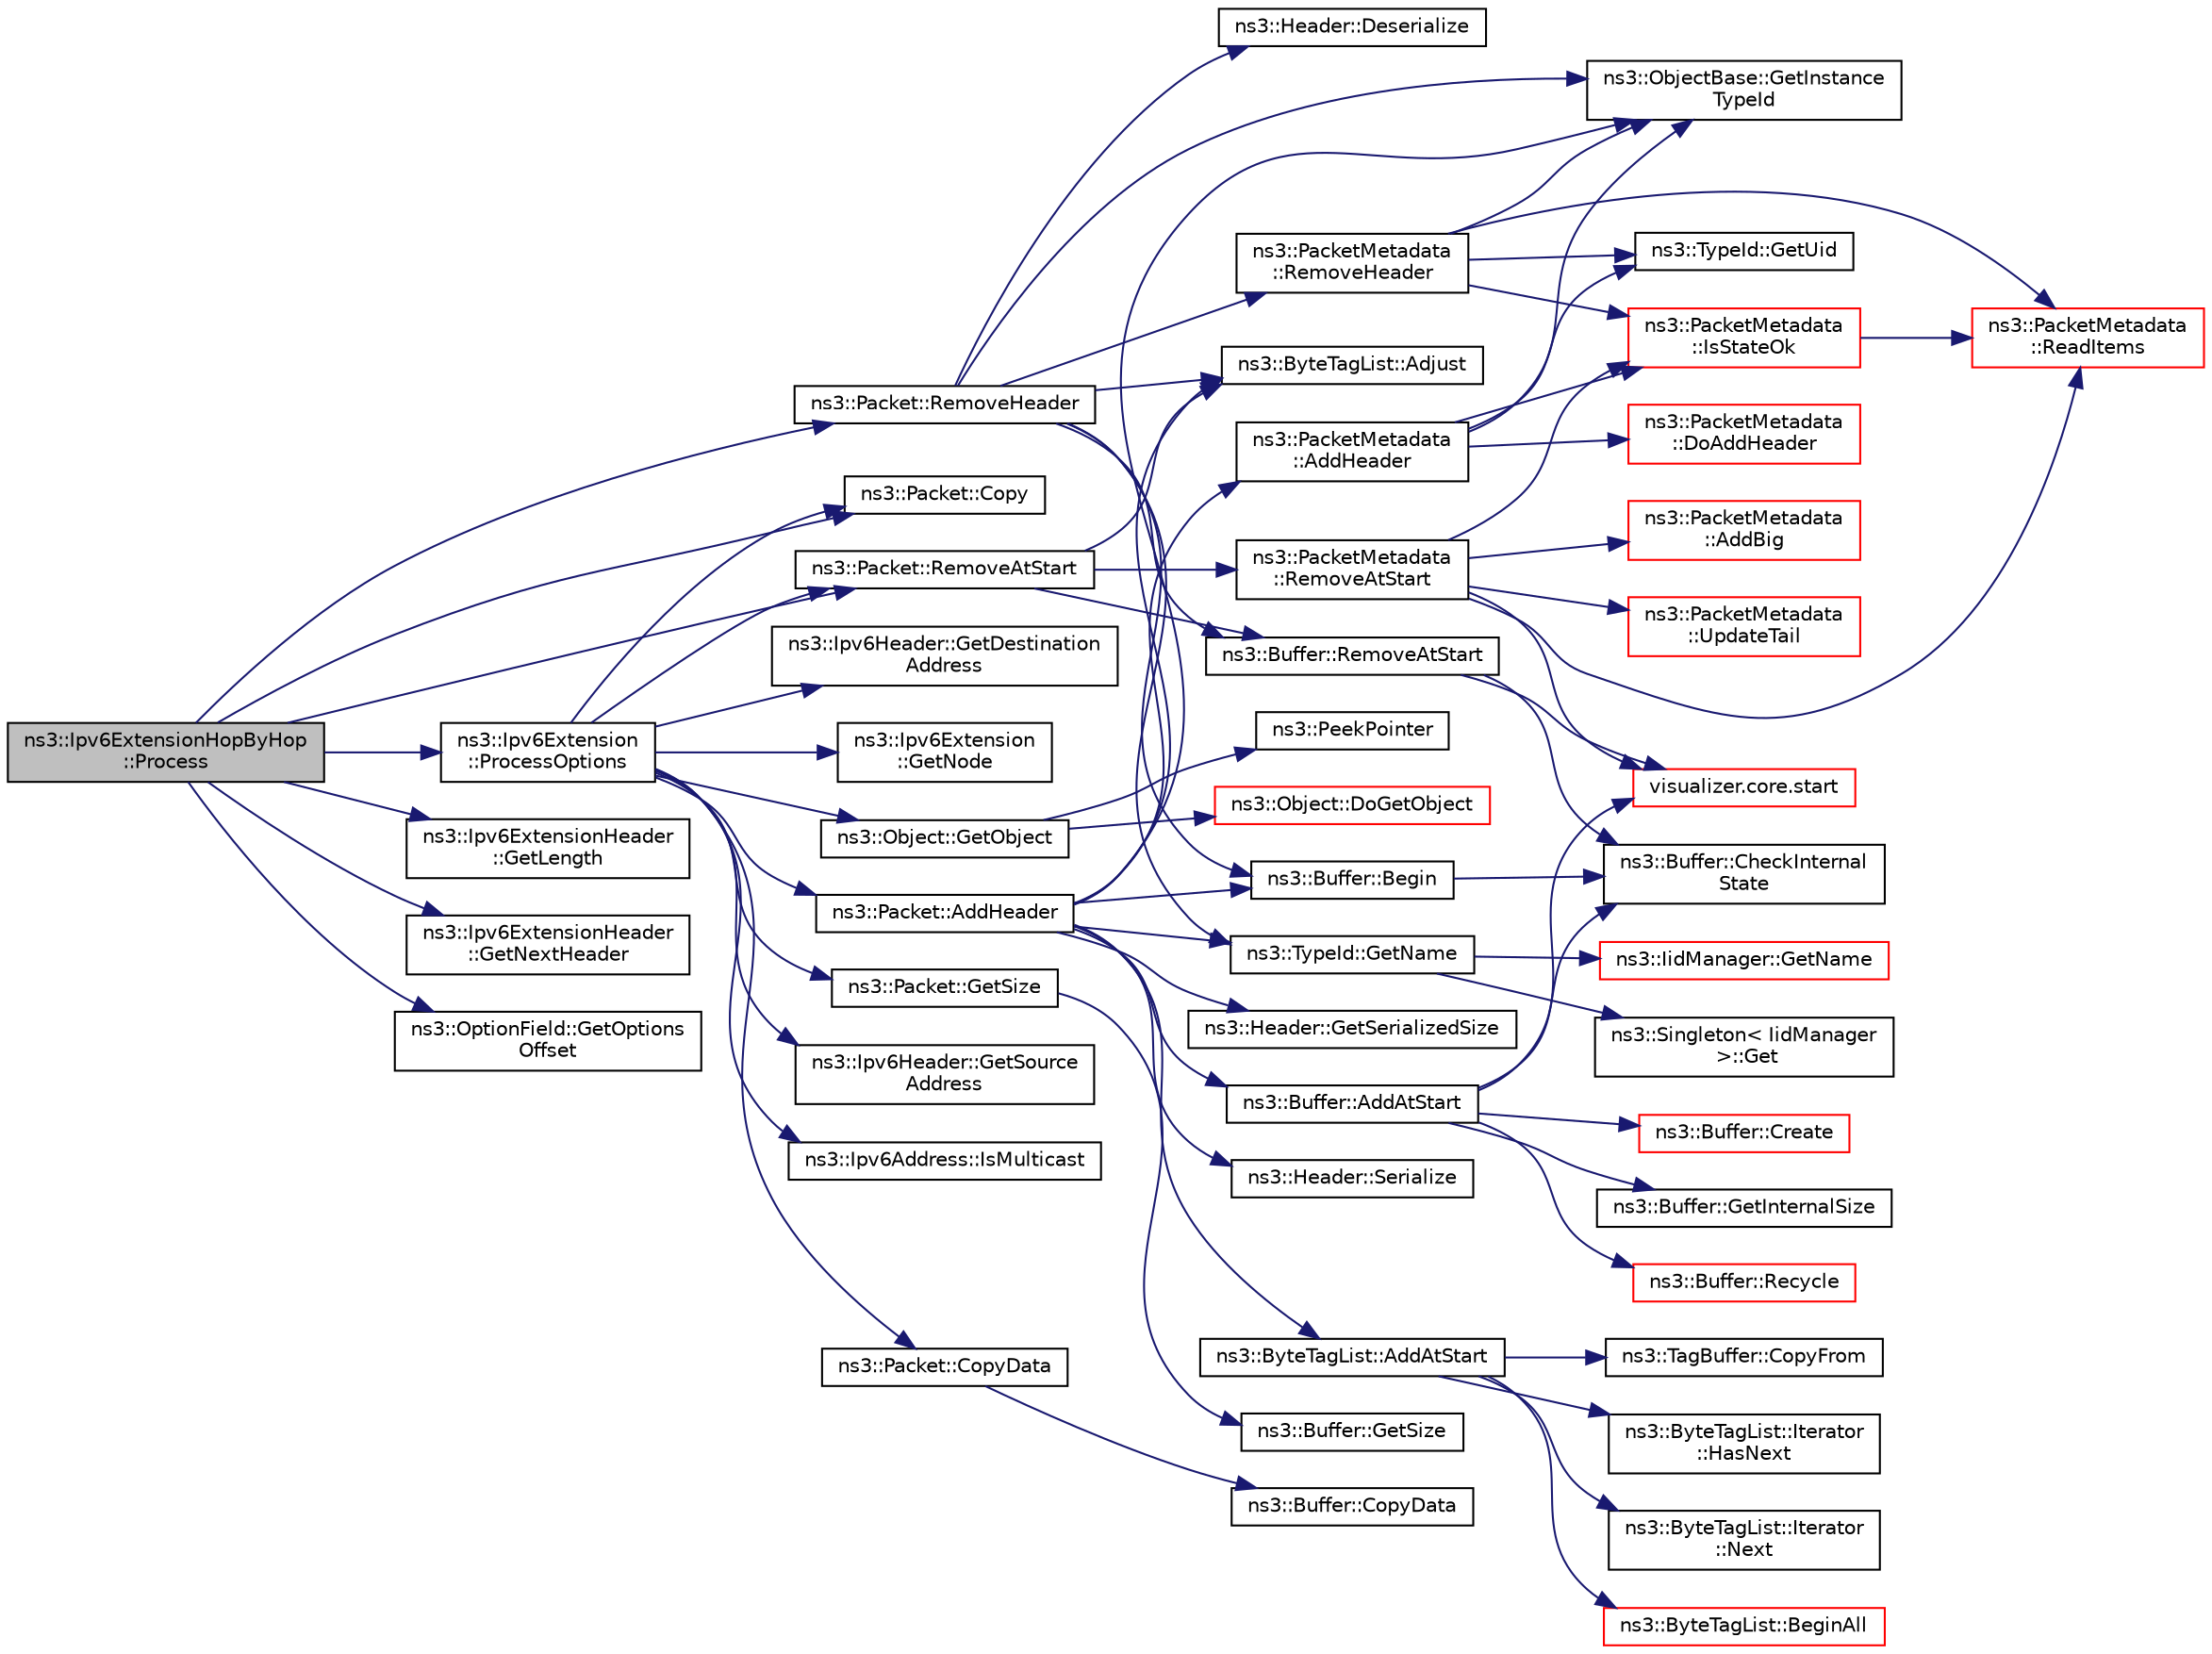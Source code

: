 digraph "ns3::Ipv6ExtensionHopByHop::Process"
{
 // LATEX_PDF_SIZE
  edge [fontname="Helvetica",fontsize="10",labelfontname="Helvetica",labelfontsize="10"];
  node [fontname="Helvetica",fontsize="10",shape=record];
  rankdir="LR";
  Node1 [label="ns3::Ipv6ExtensionHopByHop\l::Process",height=0.2,width=0.4,color="black", fillcolor="grey75", style="filled", fontcolor="black",tooltip="Process method Called from Ipv6L3Protocol::Receive."];
  Node1 -> Node2 [color="midnightblue",fontsize="10",style="solid",fontname="Helvetica"];
  Node2 [label="ns3::Packet::Copy",height=0.2,width=0.4,color="black", fillcolor="white", style="filled",URL="$classns3_1_1_packet.html#afb38be706cfc761bc1c0591f595fc1b7",tooltip="performs a COW copy of the packet."];
  Node1 -> Node3 [color="midnightblue",fontsize="10",style="solid",fontname="Helvetica"];
  Node3 [label="ns3::Ipv6ExtensionHeader\l::GetLength",height=0.2,width=0.4,color="black", fillcolor="white", style="filled",URL="$classns3_1_1_ipv6_extension_header.html#a3c0ccd2b44535f3d11da824833b900d7",tooltip="Get the length of the extension."];
  Node1 -> Node4 [color="midnightblue",fontsize="10",style="solid",fontname="Helvetica"];
  Node4 [label="ns3::Ipv6ExtensionHeader\l::GetNextHeader",height=0.2,width=0.4,color="black", fillcolor="white", style="filled",URL="$classns3_1_1_ipv6_extension_header.html#adbc7bbdf8e1008ae49433e768afd1c3b",tooltip="Get the next header."];
  Node1 -> Node5 [color="midnightblue",fontsize="10",style="solid",fontname="Helvetica"];
  Node5 [label="ns3::OptionField::GetOptions\lOffset",height=0.2,width=0.4,color="black", fillcolor="white", style="filled",URL="$classns3_1_1_option_field.html#a7b4259c6189a99ee4cb6ebb59de206e9",tooltip="Get the offset where the options begin, measured from the start of the extension header."];
  Node1 -> Node6 [color="midnightblue",fontsize="10",style="solid",fontname="Helvetica"];
  Node6 [label="ns3::Ipv6Extension\l::ProcessOptions",height=0.2,width=0.4,color="black", fillcolor="white", style="filled",URL="$classns3_1_1_ipv6_extension.html#adb5bf5cc46ab4c1936c0641ad4fd7a07",tooltip="Process options Called by implementing classes to process the options."];
  Node6 -> Node7 [color="midnightblue",fontsize="10",style="solid",fontname="Helvetica"];
  Node7 [label="ns3::Packet::AddHeader",height=0.2,width=0.4,color="black", fillcolor="white", style="filled",URL="$classns3_1_1_packet.html#a465108c595a0bc592095cbcab1832ed8",tooltip="Add header to this packet."];
  Node7 -> Node8 [color="midnightblue",fontsize="10",style="solid",fontname="Helvetica"];
  Node8 [label="ns3::ByteTagList::AddAtStart",height=0.2,width=0.4,color="black", fillcolor="white", style="filled",URL="$classns3_1_1_byte_tag_list.html#acb4563fbe4299c55af41ba7a166b71d5",tooltip="Make sure that all offsets are bigger than prependOffset which represents the location where new byte..."];
  Node8 -> Node9 [color="midnightblue",fontsize="10",style="solid",fontname="Helvetica"];
  Node9 [label="ns3::ByteTagList::BeginAll",height=0.2,width=0.4,color="red", fillcolor="white", style="filled",URL="$classns3_1_1_byte_tag_list.html#ab1d2c5671ea01900fa9ef58e33d1e739",tooltip="Returns an iterator pointing to the very first tag in this list."];
  Node8 -> Node11 [color="midnightblue",fontsize="10",style="solid",fontname="Helvetica"];
  Node11 [label="ns3::TagBuffer::CopyFrom",height=0.2,width=0.4,color="black", fillcolor="white", style="filled",URL="$classns3_1_1_tag_buffer.html#afe07a9e117449ff5b5d5857291671349",tooltip="Copy the nternal structure of another TagBuffer."];
  Node8 -> Node12 [color="midnightblue",fontsize="10",style="solid",fontname="Helvetica"];
  Node12 [label="ns3::ByteTagList::Iterator\l::HasNext",height=0.2,width=0.4,color="black", fillcolor="white", style="filled",URL="$classns3_1_1_byte_tag_list_1_1_iterator.html#a44e33e812e3eba4fdc168e36380853af",tooltip="Used to determine if the iterator is at the end of the byteTagList."];
  Node8 -> Node13 [color="midnightblue",fontsize="10",style="solid",fontname="Helvetica"];
  Node13 [label="ns3::ByteTagList::Iterator\l::Next",height=0.2,width=0.4,color="black", fillcolor="white", style="filled",URL="$classns3_1_1_byte_tag_list_1_1_iterator.html#af521864d800baab1d9c5262f59ce4433",tooltip="Returns the next Item from the ByteTagList."];
  Node7 -> Node14 [color="midnightblue",fontsize="10",style="solid",fontname="Helvetica"];
  Node14 [label="ns3::Buffer::AddAtStart",height=0.2,width=0.4,color="black", fillcolor="white", style="filled",URL="$classns3_1_1_buffer.html#a8abd8164c3671d3dadc98fc66fade7b1",tooltip=" "];
  Node14 -> Node15 [color="midnightblue",fontsize="10",style="solid",fontname="Helvetica"];
  Node15 [label="ns3::Buffer::CheckInternal\lState",height=0.2,width=0.4,color="black", fillcolor="white", style="filled",URL="$classns3_1_1_buffer.html#a200897ee202518b0d2bf91ead4e82be9",tooltip="Checks the internal buffer structures consistency."];
  Node14 -> Node16 [color="midnightblue",fontsize="10",style="solid",fontname="Helvetica"];
  Node16 [label="ns3::Buffer::Create",height=0.2,width=0.4,color="red", fillcolor="white", style="filled",URL="$classns3_1_1_buffer.html#a340c9888e35cf55d024808adfbd75913",tooltip="Create a buffer data storage."];
  Node14 -> Node19 [color="midnightblue",fontsize="10",style="solid",fontname="Helvetica"];
  Node19 [label="ns3::Buffer::GetInternalSize",height=0.2,width=0.4,color="black", fillcolor="white", style="filled",URL="$classns3_1_1_buffer.html#a1042168f1f6f3b24ad08a668662ab373",tooltip="Get the buffer real size."];
  Node14 -> Node20 [color="midnightblue",fontsize="10",style="solid",fontname="Helvetica"];
  Node20 [label="ns3::Buffer::Recycle",height=0.2,width=0.4,color="red", fillcolor="white", style="filled",URL="$classns3_1_1_buffer.html#aa14d4354b6de0c9d6044805f6503ecd2",tooltip="Recycle the buffer memory."];
  Node14 -> Node21 [color="midnightblue",fontsize="10",style="solid",fontname="Helvetica"];
  Node21 [label="visualizer.core.start",height=0.2,width=0.4,color="red", fillcolor="white", style="filled",URL="$namespacevisualizer_1_1core.html#a2a35e5d8a34af358b508dac8635754e0",tooltip=" "];
  Node7 -> Node24 [color="midnightblue",fontsize="10",style="solid",fontname="Helvetica"];
  Node24 [label="ns3::PacketMetadata\l::AddHeader",height=0.2,width=0.4,color="black", fillcolor="white", style="filled",URL="$classns3_1_1_packet_metadata.html#abdce736c4c5f647242f0808c0d2f9249",tooltip="Add an header."];
  Node24 -> Node25 [color="midnightblue",fontsize="10",style="solid",fontname="Helvetica"];
  Node25 [label="ns3::PacketMetadata\l::DoAddHeader",height=0.2,width=0.4,color="red", fillcolor="white", style="filled",URL="$classns3_1_1_packet_metadata.html#ae5ad09674e28733405c49b2655c51a5a",tooltip="Add an header."];
  Node24 -> Node37 [color="midnightblue",fontsize="10",style="solid",fontname="Helvetica"];
  Node37 [label="ns3::ObjectBase::GetInstance\lTypeId",height=0.2,width=0.4,color="black", fillcolor="white", style="filled",URL="$classns3_1_1_object_base.html#abe5b43a6f5b99a92a4c3122db31f06fb",tooltip="Get the most derived TypeId for this Object."];
  Node24 -> Node38 [color="midnightblue",fontsize="10",style="solid",fontname="Helvetica"];
  Node38 [label="ns3::TypeId::GetUid",height=0.2,width=0.4,color="black", fillcolor="white", style="filled",URL="$classns3_1_1_type_id.html#a429535085325d6f926724771446d9047",tooltip="Get the internal id of this TypeId."];
  Node24 -> Node39 [color="midnightblue",fontsize="10",style="solid",fontname="Helvetica"];
  Node39 [label="ns3::PacketMetadata\l::IsStateOk",height=0.2,width=0.4,color="red", fillcolor="white", style="filled",URL="$classns3_1_1_packet_metadata.html#a547dc7d09f1b2d41a28445a91c2fcf37",tooltip="Check if the metadata state is ok."];
  Node39 -> Node42 [color="midnightblue",fontsize="10",style="solid",fontname="Helvetica"];
  Node42 [label="ns3::PacketMetadata\l::ReadItems",height=0.2,width=0.4,color="red", fillcolor="white", style="filled",URL="$classns3_1_1_packet_metadata.html#a7fe144386274167b6aac05ac0a0cdf6f",tooltip="Read items."];
  Node7 -> Node44 [color="midnightblue",fontsize="10",style="solid",fontname="Helvetica"];
  Node44 [label="ns3::ByteTagList::Adjust",height=0.2,width=0.4,color="black", fillcolor="white", style="filled",URL="$classns3_1_1_byte_tag_list.html#a1fec06d7e6daaf8039cf2a148e4090f2",tooltip="Adjust the offsets stored internally by the adjustment delta."];
  Node7 -> Node45 [color="midnightblue",fontsize="10",style="solid",fontname="Helvetica"];
  Node45 [label="ns3::Buffer::Begin",height=0.2,width=0.4,color="black", fillcolor="white", style="filled",URL="$classns3_1_1_buffer.html#acb977a0179de9abe4e295ce22023b4ca",tooltip=" "];
  Node45 -> Node15 [color="midnightblue",fontsize="10",style="solid",fontname="Helvetica"];
  Node7 -> Node37 [color="midnightblue",fontsize="10",style="solid",fontname="Helvetica"];
  Node7 -> Node46 [color="midnightblue",fontsize="10",style="solid",fontname="Helvetica"];
  Node46 [label="ns3::TypeId::GetName",height=0.2,width=0.4,color="black", fillcolor="white", style="filled",URL="$classns3_1_1_type_id.html#abc4965475a579c2afdc668d7a7d58374",tooltip="Get the name."];
  Node46 -> Node47 [color="midnightblue",fontsize="10",style="solid",fontname="Helvetica"];
  Node47 [label="ns3::Singleton\< IidManager\l \>::Get",height=0.2,width=0.4,color="black", fillcolor="white", style="filled",URL="$classns3_1_1_singleton.html#a80a2cd3c25a27ea72add7a9f7a141ffa",tooltip="Get a pointer to the singleton instance."];
  Node46 -> Node48 [color="midnightblue",fontsize="10",style="solid",fontname="Helvetica"];
  Node48 [label="ns3::IidManager::GetName",height=0.2,width=0.4,color="red", fillcolor="white", style="filled",URL="$classns3_1_1_iid_manager.html#a6658aaa8120efd885e98addb76a6f1d4",tooltip="Get the name of a type id."];
  Node7 -> Node50 [color="midnightblue",fontsize="10",style="solid",fontname="Helvetica"];
  Node50 [label="ns3::Header::GetSerializedSize",height=0.2,width=0.4,color="black", fillcolor="white", style="filled",URL="$classns3_1_1_header.html#a6ef0497eabc1b1fb0ad42738eb73f934",tooltip=" "];
  Node7 -> Node51 [color="midnightblue",fontsize="10",style="solid",fontname="Helvetica"];
  Node51 [label="ns3::Header::Serialize",height=0.2,width=0.4,color="black", fillcolor="white", style="filled",URL="$classns3_1_1_header.html#afb61f1aac69ff8349a6bfe521fab5404",tooltip=" "];
  Node6 -> Node2 [color="midnightblue",fontsize="10",style="solid",fontname="Helvetica"];
  Node6 -> Node52 [color="midnightblue",fontsize="10",style="solid",fontname="Helvetica"];
  Node52 [label="ns3::Packet::CopyData",height=0.2,width=0.4,color="black", fillcolor="white", style="filled",URL="$classns3_1_1_packet.html#a5bafd70ccf970b10524e2d61afd39dc1",tooltip="Copy the packet contents to a byte buffer."];
  Node52 -> Node53 [color="midnightblue",fontsize="10",style="solid",fontname="Helvetica"];
  Node53 [label="ns3::Buffer::CopyData",height=0.2,width=0.4,color="black", fillcolor="white", style="filled",URL="$classns3_1_1_buffer.html#a767c8ec06a1307b569b9a5996dcacf91",tooltip="Copy the specified amount of data from the buffer to the given output stream."];
  Node6 -> Node54 [color="midnightblue",fontsize="10",style="solid",fontname="Helvetica"];
  Node54 [label="ns3::Ipv6Header::GetDestination\lAddress",height=0.2,width=0.4,color="black", fillcolor="white", style="filled",URL="$classns3_1_1_ipv6_header.html#a6f1681b5e31c57029b95255dc7553cb5",tooltip="Get the \"Destination address\" field."];
  Node6 -> Node55 [color="midnightblue",fontsize="10",style="solid",fontname="Helvetica"];
  Node55 [label="ns3::Ipv6Extension\l::GetNode",height=0.2,width=0.4,color="black", fillcolor="white", style="filled",URL="$classns3_1_1_ipv6_extension.html#a0d4b89a7ab296705d5ca0a6af7bfd482",tooltip="Get the node."];
  Node6 -> Node56 [color="midnightblue",fontsize="10",style="solid",fontname="Helvetica"];
  Node56 [label="ns3::Object::GetObject",height=0.2,width=0.4,color="black", fillcolor="white", style="filled",URL="$classns3_1_1_object.html#ad21f5401ff705cd29c37f931ea3afc18",tooltip="Get a pointer to the requested aggregated Object."];
  Node56 -> Node57 [color="midnightblue",fontsize="10",style="solid",fontname="Helvetica"];
  Node57 [label="ns3::Object::DoGetObject",height=0.2,width=0.4,color="red", fillcolor="white", style="filled",URL="$classns3_1_1_object.html#a7c009975f7c0994cb47a69f713745e0a",tooltip="Find an Object of TypeId tid in the aggregates of this Object."];
  Node56 -> Node68 [color="midnightblue",fontsize="10",style="solid",fontname="Helvetica"];
  Node68 [label="ns3::PeekPointer",height=0.2,width=0.4,color="black", fillcolor="white", style="filled",URL="$namespacens3.html#af2a7557fe9afdd98d8f6f8f6e412cf5a",tooltip=" "];
  Node6 -> Node69 [color="midnightblue",fontsize="10",style="solid",fontname="Helvetica"];
  Node69 [label="ns3::Packet::GetSize",height=0.2,width=0.4,color="black", fillcolor="white", style="filled",URL="$classns3_1_1_packet.html#afff7cb1ff518ee6dc0d424e10a5ad6ec",tooltip="Returns the the size in bytes of the packet (including the zero-filled initial payload)."];
  Node69 -> Node70 [color="midnightblue",fontsize="10",style="solid",fontname="Helvetica"];
  Node70 [label="ns3::Buffer::GetSize",height=0.2,width=0.4,color="black", fillcolor="white", style="filled",URL="$classns3_1_1_buffer.html#a60c9172d2b102f8856c81b2126c8b209",tooltip=" "];
  Node6 -> Node71 [color="midnightblue",fontsize="10",style="solid",fontname="Helvetica"];
  Node71 [label="ns3::Ipv6Header::GetSource\lAddress",height=0.2,width=0.4,color="black", fillcolor="white", style="filled",URL="$classns3_1_1_ipv6_header.html#a07d13db76e48e50eb613d69ae46c2ab0",tooltip="Get the \"Source address\" field."];
  Node6 -> Node72 [color="midnightblue",fontsize="10",style="solid",fontname="Helvetica"];
  Node72 [label="ns3::Ipv6Address::IsMulticast",height=0.2,width=0.4,color="black", fillcolor="white", style="filled",URL="$classns3_1_1_ipv6_address.html#a68f522d40b6db6d383848ea90bc47dd0",tooltip="If the IPv6 address is multicast (ff00::/8)."];
  Node6 -> Node73 [color="midnightblue",fontsize="10",style="solid",fontname="Helvetica"];
  Node73 [label="ns3::Packet::RemoveAtStart",height=0.2,width=0.4,color="black", fillcolor="white", style="filled",URL="$classns3_1_1_packet.html#a78aa207e7921dd2f9f7e0d0b7a1c730a",tooltip="Remove size bytes from the start of the current packet."];
  Node73 -> Node44 [color="midnightblue",fontsize="10",style="solid",fontname="Helvetica"];
  Node73 -> Node74 [color="midnightblue",fontsize="10",style="solid",fontname="Helvetica"];
  Node74 [label="ns3::Buffer::RemoveAtStart",height=0.2,width=0.4,color="black", fillcolor="white", style="filled",URL="$classns3_1_1_buffer.html#adeecbb3e8f518aec6fee0437578ade4b",tooltip=" "];
  Node74 -> Node15 [color="midnightblue",fontsize="10",style="solid",fontname="Helvetica"];
  Node74 -> Node21 [color="midnightblue",fontsize="10",style="solid",fontname="Helvetica"];
  Node73 -> Node75 [color="midnightblue",fontsize="10",style="solid",fontname="Helvetica"];
  Node75 [label="ns3::PacketMetadata\l::RemoveAtStart",height=0.2,width=0.4,color="black", fillcolor="white", style="filled",URL="$classns3_1_1_packet_metadata.html#a9a0300e7ae709f269d59b6733e590d56",tooltip="Remove a chunk of metadata at the metadata start."];
  Node75 -> Node76 [color="midnightblue",fontsize="10",style="solid",fontname="Helvetica"];
  Node76 [label="ns3::PacketMetadata\l::AddBig",height=0.2,width=0.4,color="red", fillcolor="white", style="filled",URL="$classns3_1_1_packet_metadata.html#ae89a0bf5e3dcd624bd37bc8ca67544da",tooltip="Add a \"Big\" Item (a SmallItem plus an ExtraItem)"];
  Node75 -> Node39 [color="midnightblue",fontsize="10",style="solid",fontname="Helvetica"];
  Node75 -> Node42 [color="midnightblue",fontsize="10",style="solid",fontname="Helvetica"];
  Node75 -> Node21 [color="midnightblue",fontsize="10",style="solid",fontname="Helvetica"];
  Node75 -> Node78 [color="midnightblue",fontsize="10",style="solid",fontname="Helvetica"];
  Node78 [label="ns3::PacketMetadata\l::UpdateTail",height=0.2,width=0.4,color="red", fillcolor="white", style="filled",URL="$classns3_1_1_packet_metadata.html#ad975bb9c1c0a6875ccc2309f071c5b55",tooltip="Update the tail."];
  Node1 -> Node73 [color="midnightblue",fontsize="10",style="solid",fontname="Helvetica"];
  Node1 -> Node79 [color="midnightblue",fontsize="10",style="solid",fontname="Helvetica"];
  Node79 [label="ns3::Packet::RemoveHeader",height=0.2,width=0.4,color="black", fillcolor="white", style="filled",URL="$classns3_1_1_packet.html#a0961eccf975d75f902d40956c93ba63e",tooltip="Deserialize and remove the header from the internal buffer."];
  Node79 -> Node44 [color="midnightblue",fontsize="10",style="solid",fontname="Helvetica"];
  Node79 -> Node45 [color="midnightblue",fontsize="10",style="solid",fontname="Helvetica"];
  Node79 -> Node80 [color="midnightblue",fontsize="10",style="solid",fontname="Helvetica"];
  Node80 [label="ns3::Header::Deserialize",height=0.2,width=0.4,color="black", fillcolor="white", style="filled",URL="$classns3_1_1_header.html#a78be9400bb66b2a8543606f395ef5396",tooltip=" "];
  Node79 -> Node37 [color="midnightblue",fontsize="10",style="solid",fontname="Helvetica"];
  Node79 -> Node46 [color="midnightblue",fontsize="10",style="solid",fontname="Helvetica"];
  Node79 -> Node74 [color="midnightblue",fontsize="10",style="solid",fontname="Helvetica"];
  Node79 -> Node81 [color="midnightblue",fontsize="10",style="solid",fontname="Helvetica"];
  Node81 [label="ns3::PacketMetadata\l::RemoveHeader",height=0.2,width=0.4,color="black", fillcolor="white", style="filled",URL="$classns3_1_1_packet_metadata.html#afa8a589ec783d4998516d7f39f21242d",tooltip="Remove an header."];
  Node81 -> Node37 [color="midnightblue",fontsize="10",style="solid",fontname="Helvetica"];
  Node81 -> Node38 [color="midnightblue",fontsize="10",style="solid",fontname="Helvetica"];
  Node81 -> Node39 [color="midnightblue",fontsize="10",style="solid",fontname="Helvetica"];
  Node81 -> Node42 [color="midnightblue",fontsize="10",style="solid",fontname="Helvetica"];
}
